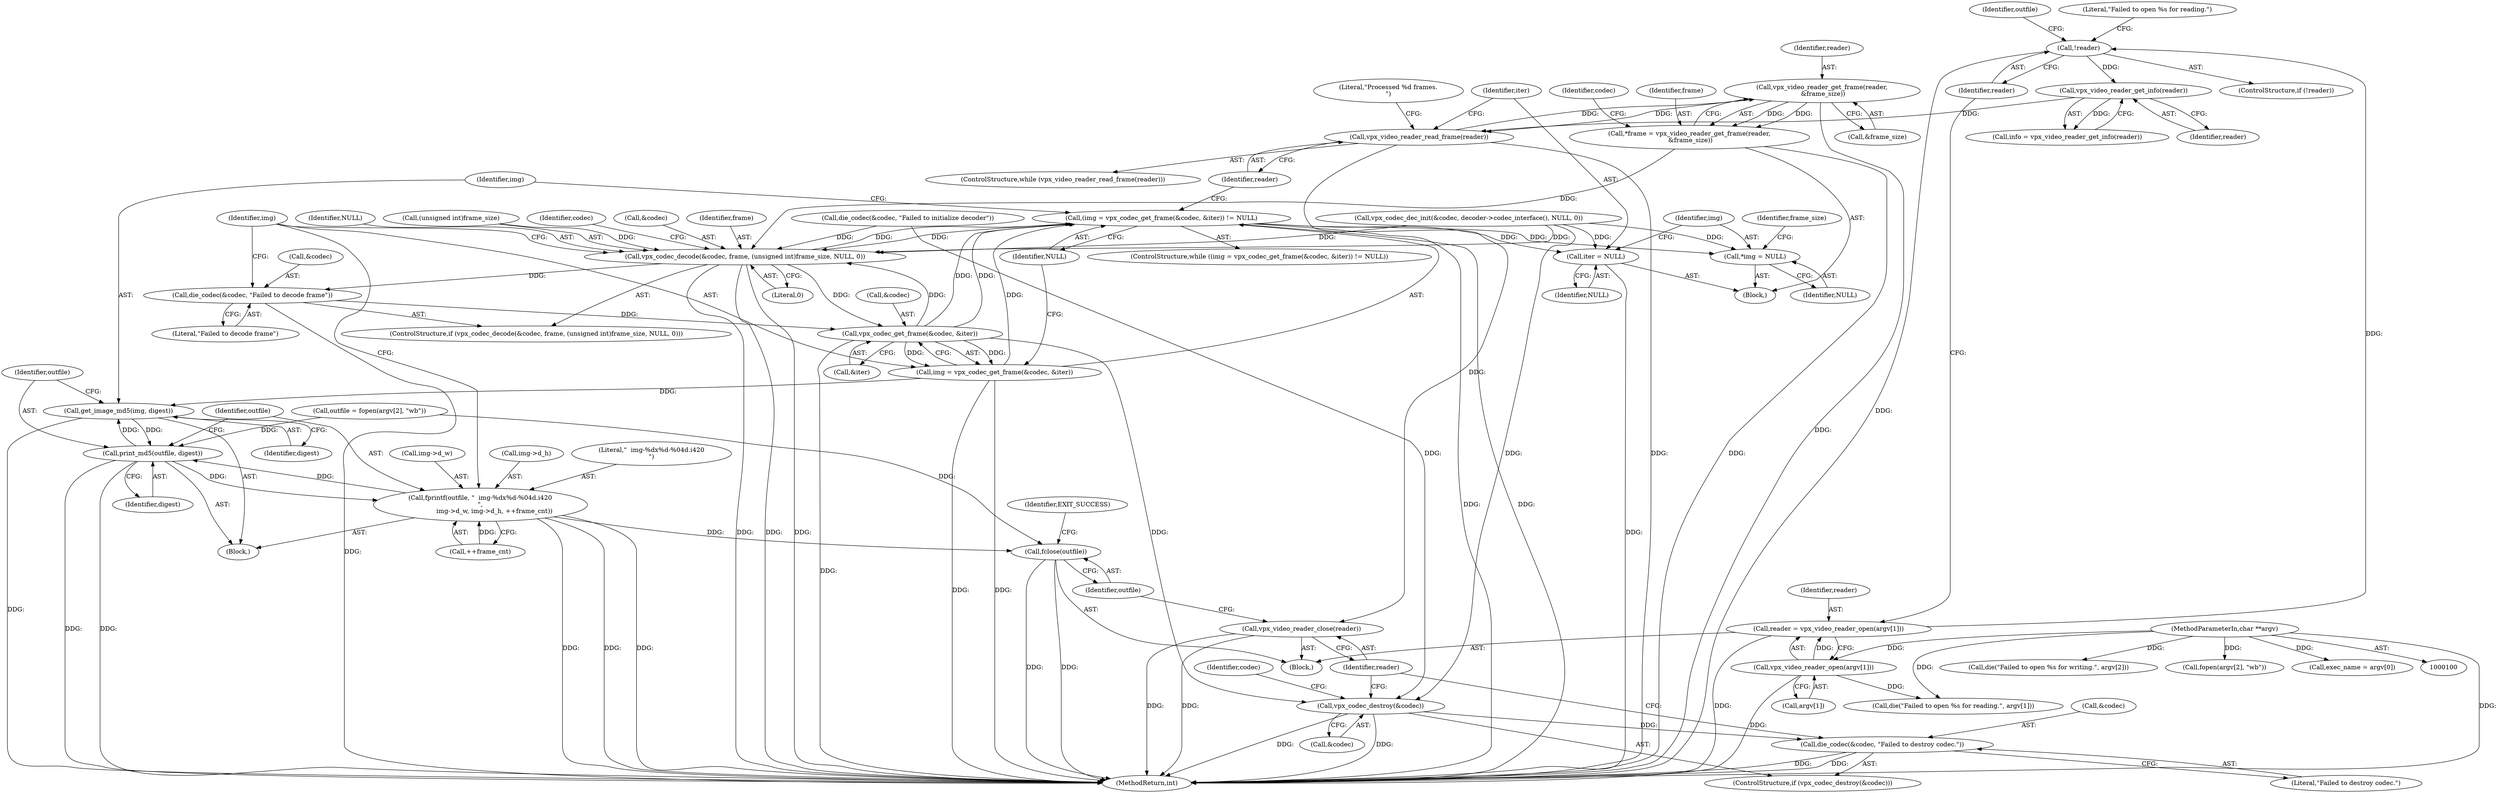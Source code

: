 digraph "0_Android_5a9753fca56f0eeb9f61e342b2fccffc364f9426@API" {
"1000213" [label="(Call,vpx_video_reader_get_frame(reader,\n &frame_size))"];
"1000195" [label="(Call,vpx_video_reader_read_frame(reader))"];
"1000213" [label="(Call,vpx_video_reader_get_frame(reader,\n &frame_size))"];
"1000166" [label="(Call,vpx_video_reader_get_info(reader))"];
"1000143" [label="(Call,!reader)"];
"1000136" [label="(Call,reader = vpx_video_reader_open(argv[1]))"];
"1000138" [label="(Call,vpx_video_reader_open(argv[1]))"];
"1000102" [label="(MethodParameterIn,char **argv)"];
"1000211" [label="(Call,*frame = vpx_video_reader_get_frame(reader,\n &frame_size))"];
"1000218" [label="(Call,vpx_codec_decode(&codec, frame, (unsigned int)frame_size, NULL, 0))"];
"1000227" [label="(Call,die_codec(&codec, \"Failed to decode frame\"))"];
"1000235" [label="(Call,vpx_codec_get_frame(&codec, &iter))"];
"1000232" [label="(Call,(img = vpx_codec_get_frame(&codec, &iter)) != NULL)"];
"1000199" [label="(Call,iter = NULL)"];
"1000203" [label="(Call,*img = NULL)"];
"1000233" [label="(Call,img = vpx_codec_get_frame(&codec, &iter))"];
"1000243" [label="(Call,get_image_md5(img, digest))"];
"1000246" [label="(Call,print_md5(outfile, digest))"];
"1000249" [label="(Call,fprintf(outfile, \"  img-%dx%d-%04d.i420\n\",\n              img->d_w, img->d_h, ++frame_cnt))"];
"1000273" [label="(Call,fclose(outfile))"];
"1000264" [label="(Call,vpx_codec_destroy(&codec))"];
"1000267" [label="(Call,die_codec(&codec, \"Failed to destroy codec.\"))"];
"1000271" [label="(Call,vpx_video_reader_close(reader))"];
"1000227" [label="(Call,die_codec(&codec, \"Failed to decode frame\"))"];
"1000204" [label="(Identifier,img)"];
"1000241" [label="(Block,)"];
"1000226" [label="(Literal,0)"];
"1000137" [label="(Identifier,reader)"];
"1000277" [label="(MethodReturn,int)"];
"1000252" [label="(Call,img->d_w)"];
"1000203" [label="(Call,*img = NULL)"];
"1000264" [label="(Call,vpx_codec_destroy(&codec))"];
"1000166" [label="(Call,vpx_video_reader_get_info(reader))"];
"1000250" [label="(Identifier,outfile)"];
"1000272" [label="(Identifier,reader)"];
"1000201" [label="(Identifier,NULL)"];
"1000213" [label="(Call,vpx_video_reader_get_frame(reader,\n &frame_size))"];
"1000233" [label="(Call,img = vpx_codec_get_frame(&codec, &iter))"];
"1000139" [label="(Call,argv[1])"];
"1000268" [label="(Call,&codec)"];
"1000225" [label="(Identifier,NULL)"];
"1000246" [label="(Call,print_md5(outfile, digest))"];
"1000222" [label="(Call,(unsigned int)frame_size)"];
"1000270" [label="(Literal,\"Failed to destroy codec.\")"];
"1000199" [label="(Call,iter = NULL)"];
"1000258" [label="(Call,++frame_cnt)"];
"1000194" [label="(ControlStructure,while (vpx_video_reader_read_frame(reader)))"];
"1000265" [label="(Call,&codec)"];
"1000152" [label="(Call,outfile = fopen(argv[2], \"wb\"))"];
"1000212" [label="(Identifier,frame)"];
"1000230" [label="(Literal,\"Failed to decode frame\")"];
"1000159" [label="(Call,die(\"Failed to open %s for writing.\", argv[2]))"];
"1000261" [label="(Literal,\"Processed %d frames.\n\")"];
"1000217" [label="(ControlStructure,if (vpx_codec_decode(&codec, frame, (unsigned int)frame_size, NULL, 0)))"];
"1000138" [label="(Call,vpx_video_reader_open(argv[1]))"];
"1000144" [label="(Identifier,reader)"];
"1000229" [label="(Identifier,codec)"];
"1000235" [label="(Call,vpx_codec_get_frame(&codec, &iter))"];
"1000245" [label="(Identifier,digest)"];
"1000228" [label="(Call,&codec)"];
"1000102" [label="(MethodParameterIn,char **argv)"];
"1000153" [label="(Identifier,outfile)"];
"1000232" [label="(Call,(img = vpx_codec_get_frame(&codec, &iter)) != NULL)"];
"1000154" [label="(Call,fopen(argv[2], \"wb\"))"];
"1000263" [label="(ControlStructure,if (vpx_codec_destroy(&codec)))"];
"1000143" [label="(Call,!reader)"];
"1000190" [label="(Call,die_codec(&codec, \"Failed to initialize decoder\"))"];
"1000267" [label="(Call,die_codec(&codec, \"Failed to destroy codec.\"))"];
"1000200" [label="(Identifier,iter)"];
"1000184" [label="(Call,vpx_codec_dec_init(&codec, decoder->codec_interface(), NULL, 0))"];
"1000195" [label="(Call,vpx_video_reader_read_frame(reader))"];
"1000142" [label="(ControlStructure,if (!reader))"];
"1000269" [label="(Identifier,codec)"];
"1000211" [label="(Call,*frame = vpx_video_reader_get_frame(reader,\n &frame_size))"];
"1000240" [label="(Identifier,NULL)"];
"1000234" [label="(Identifier,img)"];
"1000197" [label="(Block,)"];
"1000248" [label="(Identifier,digest)"];
"1000244" [label="(Identifier,img)"];
"1000146" [label="(Literal,\"Failed to open %s for reading.\")"];
"1000196" [label="(Identifier,reader)"];
"1000271" [label="(Call,vpx_video_reader_close(reader))"];
"1000238" [label="(Call,&iter)"];
"1000276" [label="(Identifier,EXIT_SUCCESS)"];
"1000255" [label="(Call,img->d_h)"];
"1000220" [label="(Identifier,codec)"];
"1000218" [label="(Call,vpx_codec_decode(&codec, frame, (unsigned int)frame_size, NULL, 0))"];
"1000125" [label="(Call,exec_name = argv[0])"];
"1000247" [label="(Identifier,outfile)"];
"1000164" [label="(Call,info = vpx_video_reader_get_info(reader))"];
"1000251" [label="(Literal,\"  img-%dx%d-%04d.i420\n\")"];
"1000219" [label="(Call,&codec)"];
"1000145" [label="(Call,die(\"Failed to open %s for reading.\", argv[1]))"];
"1000214" [label="(Identifier,reader)"];
"1000205" [label="(Identifier,NULL)"];
"1000236" [label="(Call,&codec)"];
"1000249" [label="(Call,fprintf(outfile, \"  img-%dx%d-%04d.i420\n\",\n              img->d_w, img->d_h, ++frame_cnt))"];
"1000103" [label="(Block,)"];
"1000273" [label="(Call,fclose(outfile))"];
"1000221" [label="(Identifier,frame)"];
"1000231" [label="(ControlStructure,while ((img = vpx_codec_get_frame(&codec, &iter)) != NULL))"];
"1000215" [label="(Call,&frame_size)"];
"1000243" [label="(Call,get_image_md5(img, digest))"];
"1000208" [label="(Identifier,frame_size)"];
"1000167" [label="(Identifier,reader)"];
"1000274" [label="(Identifier,outfile)"];
"1000136" [label="(Call,reader = vpx_video_reader_open(argv[1]))"];
"1000213" -> "1000211"  [label="AST: "];
"1000213" -> "1000215"  [label="CFG: "];
"1000214" -> "1000213"  [label="AST: "];
"1000215" -> "1000213"  [label="AST: "];
"1000211" -> "1000213"  [label="CFG: "];
"1000213" -> "1000277"  [label="DDG: "];
"1000213" -> "1000195"  [label="DDG: "];
"1000213" -> "1000211"  [label="DDG: "];
"1000213" -> "1000211"  [label="DDG: "];
"1000195" -> "1000213"  [label="DDG: "];
"1000195" -> "1000194"  [label="AST: "];
"1000195" -> "1000196"  [label="CFG: "];
"1000196" -> "1000195"  [label="AST: "];
"1000200" -> "1000195"  [label="CFG: "];
"1000261" -> "1000195"  [label="CFG: "];
"1000195" -> "1000277"  [label="DDG: "];
"1000166" -> "1000195"  [label="DDG: "];
"1000195" -> "1000271"  [label="DDG: "];
"1000166" -> "1000164"  [label="AST: "];
"1000166" -> "1000167"  [label="CFG: "];
"1000167" -> "1000166"  [label="AST: "];
"1000164" -> "1000166"  [label="CFG: "];
"1000166" -> "1000164"  [label="DDG: "];
"1000143" -> "1000166"  [label="DDG: "];
"1000143" -> "1000142"  [label="AST: "];
"1000143" -> "1000144"  [label="CFG: "];
"1000144" -> "1000143"  [label="AST: "];
"1000146" -> "1000143"  [label="CFG: "];
"1000153" -> "1000143"  [label="CFG: "];
"1000143" -> "1000277"  [label="DDG: "];
"1000136" -> "1000143"  [label="DDG: "];
"1000136" -> "1000103"  [label="AST: "];
"1000136" -> "1000138"  [label="CFG: "];
"1000137" -> "1000136"  [label="AST: "];
"1000138" -> "1000136"  [label="AST: "];
"1000144" -> "1000136"  [label="CFG: "];
"1000136" -> "1000277"  [label="DDG: "];
"1000138" -> "1000136"  [label="DDG: "];
"1000138" -> "1000139"  [label="CFG: "];
"1000139" -> "1000138"  [label="AST: "];
"1000138" -> "1000277"  [label="DDG: "];
"1000102" -> "1000138"  [label="DDG: "];
"1000138" -> "1000145"  [label="DDG: "];
"1000102" -> "1000100"  [label="AST: "];
"1000102" -> "1000277"  [label="DDG: "];
"1000102" -> "1000125"  [label="DDG: "];
"1000102" -> "1000145"  [label="DDG: "];
"1000102" -> "1000154"  [label="DDG: "];
"1000102" -> "1000159"  [label="DDG: "];
"1000211" -> "1000197"  [label="AST: "];
"1000212" -> "1000211"  [label="AST: "];
"1000220" -> "1000211"  [label="CFG: "];
"1000211" -> "1000277"  [label="DDG: "];
"1000211" -> "1000218"  [label="DDG: "];
"1000218" -> "1000217"  [label="AST: "];
"1000218" -> "1000226"  [label="CFG: "];
"1000219" -> "1000218"  [label="AST: "];
"1000221" -> "1000218"  [label="AST: "];
"1000222" -> "1000218"  [label="AST: "];
"1000225" -> "1000218"  [label="AST: "];
"1000226" -> "1000218"  [label="AST: "];
"1000229" -> "1000218"  [label="CFG: "];
"1000234" -> "1000218"  [label="CFG: "];
"1000218" -> "1000277"  [label="DDG: "];
"1000218" -> "1000277"  [label="DDG: "];
"1000218" -> "1000277"  [label="DDG: "];
"1000184" -> "1000218"  [label="DDG: "];
"1000184" -> "1000218"  [label="DDG: "];
"1000235" -> "1000218"  [label="DDG: "];
"1000190" -> "1000218"  [label="DDG: "];
"1000222" -> "1000218"  [label="DDG: "];
"1000232" -> "1000218"  [label="DDG: "];
"1000218" -> "1000227"  [label="DDG: "];
"1000218" -> "1000235"  [label="DDG: "];
"1000218" -> "1000232"  [label="DDG: "];
"1000227" -> "1000217"  [label="AST: "];
"1000227" -> "1000230"  [label="CFG: "];
"1000228" -> "1000227"  [label="AST: "];
"1000230" -> "1000227"  [label="AST: "];
"1000234" -> "1000227"  [label="CFG: "];
"1000227" -> "1000277"  [label="DDG: "];
"1000227" -> "1000235"  [label="DDG: "];
"1000235" -> "1000233"  [label="AST: "];
"1000235" -> "1000238"  [label="CFG: "];
"1000236" -> "1000235"  [label="AST: "];
"1000238" -> "1000235"  [label="AST: "];
"1000233" -> "1000235"  [label="CFG: "];
"1000235" -> "1000277"  [label="DDG: "];
"1000235" -> "1000232"  [label="DDG: "];
"1000235" -> "1000232"  [label="DDG: "];
"1000235" -> "1000233"  [label="DDG: "];
"1000235" -> "1000233"  [label="DDG: "];
"1000235" -> "1000264"  [label="DDG: "];
"1000232" -> "1000231"  [label="AST: "];
"1000232" -> "1000240"  [label="CFG: "];
"1000233" -> "1000232"  [label="AST: "];
"1000240" -> "1000232"  [label="AST: "];
"1000196" -> "1000232"  [label="CFG: "];
"1000244" -> "1000232"  [label="CFG: "];
"1000232" -> "1000277"  [label="DDG: "];
"1000232" -> "1000277"  [label="DDG: "];
"1000232" -> "1000199"  [label="DDG: "];
"1000232" -> "1000203"  [label="DDG: "];
"1000233" -> "1000232"  [label="DDG: "];
"1000199" -> "1000197"  [label="AST: "];
"1000199" -> "1000201"  [label="CFG: "];
"1000200" -> "1000199"  [label="AST: "];
"1000201" -> "1000199"  [label="AST: "];
"1000204" -> "1000199"  [label="CFG: "];
"1000199" -> "1000277"  [label="DDG: "];
"1000184" -> "1000199"  [label="DDG: "];
"1000203" -> "1000197"  [label="AST: "];
"1000203" -> "1000205"  [label="CFG: "];
"1000204" -> "1000203"  [label="AST: "];
"1000205" -> "1000203"  [label="AST: "];
"1000208" -> "1000203"  [label="CFG: "];
"1000184" -> "1000203"  [label="DDG: "];
"1000234" -> "1000233"  [label="AST: "];
"1000240" -> "1000233"  [label="CFG: "];
"1000233" -> "1000277"  [label="DDG: "];
"1000233" -> "1000277"  [label="DDG: "];
"1000233" -> "1000243"  [label="DDG: "];
"1000243" -> "1000241"  [label="AST: "];
"1000243" -> "1000245"  [label="CFG: "];
"1000244" -> "1000243"  [label="AST: "];
"1000245" -> "1000243"  [label="AST: "];
"1000247" -> "1000243"  [label="CFG: "];
"1000243" -> "1000277"  [label="DDG: "];
"1000246" -> "1000243"  [label="DDG: "];
"1000243" -> "1000246"  [label="DDG: "];
"1000246" -> "1000241"  [label="AST: "];
"1000246" -> "1000248"  [label="CFG: "];
"1000247" -> "1000246"  [label="AST: "];
"1000248" -> "1000246"  [label="AST: "];
"1000250" -> "1000246"  [label="CFG: "];
"1000246" -> "1000277"  [label="DDG: "];
"1000246" -> "1000277"  [label="DDG: "];
"1000152" -> "1000246"  [label="DDG: "];
"1000249" -> "1000246"  [label="DDG: "];
"1000246" -> "1000249"  [label="DDG: "];
"1000249" -> "1000241"  [label="AST: "];
"1000249" -> "1000258"  [label="CFG: "];
"1000250" -> "1000249"  [label="AST: "];
"1000251" -> "1000249"  [label="AST: "];
"1000252" -> "1000249"  [label="AST: "];
"1000255" -> "1000249"  [label="AST: "];
"1000258" -> "1000249"  [label="AST: "];
"1000234" -> "1000249"  [label="CFG: "];
"1000249" -> "1000277"  [label="DDG: "];
"1000249" -> "1000277"  [label="DDG: "];
"1000249" -> "1000277"  [label="DDG: "];
"1000258" -> "1000249"  [label="DDG: "];
"1000249" -> "1000273"  [label="DDG: "];
"1000273" -> "1000103"  [label="AST: "];
"1000273" -> "1000274"  [label="CFG: "];
"1000274" -> "1000273"  [label="AST: "];
"1000276" -> "1000273"  [label="CFG: "];
"1000273" -> "1000277"  [label="DDG: "];
"1000273" -> "1000277"  [label="DDG: "];
"1000152" -> "1000273"  [label="DDG: "];
"1000264" -> "1000263"  [label="AST: "];
"1000264" -> "1000265"  [label="CFG: "];
"1000265" -> "1000264"  [label="AST: "];
"1000269" -> "1000264"  [label="CFG: "];
"1000272" -> "1000264"  [label="CFG: "];
"1000264" -> "1000277"  [label="DDG: "];
"1000264" -> "1000277"  [label="DDG: "];
"1000184" -> "1000264"  [label="DDG: "];
"1000190" -> "1000264"  [label="DDG: "];
"1000264" -> "1000267"  [label="DDG: "];
"1000267" -> "1000263"  [label="AST: "];
"1000267" -> "1000270"  [label="CFG: "];
"1000268" -> "1000267"  [label="AST: "];
"1000270" -> "1000267"  [label="AST: "];
"1000272" -> "1000267"  [label="CFG: "];
"1000267" -> "1000277"  [label="DDG: "];
"1000267" -> "1000277"  [label="DDG: "];
"1000271" -> "1000103"  [label="AST: "];
"1000271" -> "1000272"  [label="CFG: "];
"1000272" -> "1000271"  [label="AST: "];
"1000274" -> "1000271"  [label="CFG: "];
"1000271" -> "1000277"  [label="DDG: "];
"1000271" -> "1000277"  [label="DDG: "];
}
